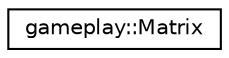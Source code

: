 digraph G
{
  edge [fontname="Helvetica",fontsize="10",labelfontname="Helvetica",labelfontsize="10"];
  node [fontname="Helvetica",fontsize="10",shape=record];
  rankdir="LR";
  Node1 [label="gameplay::Matrix",height=0.2,width=0.4,color="black", fillcolor="white", style="filled",URL="$classgameplay_1_1_matrix.html"];
}
